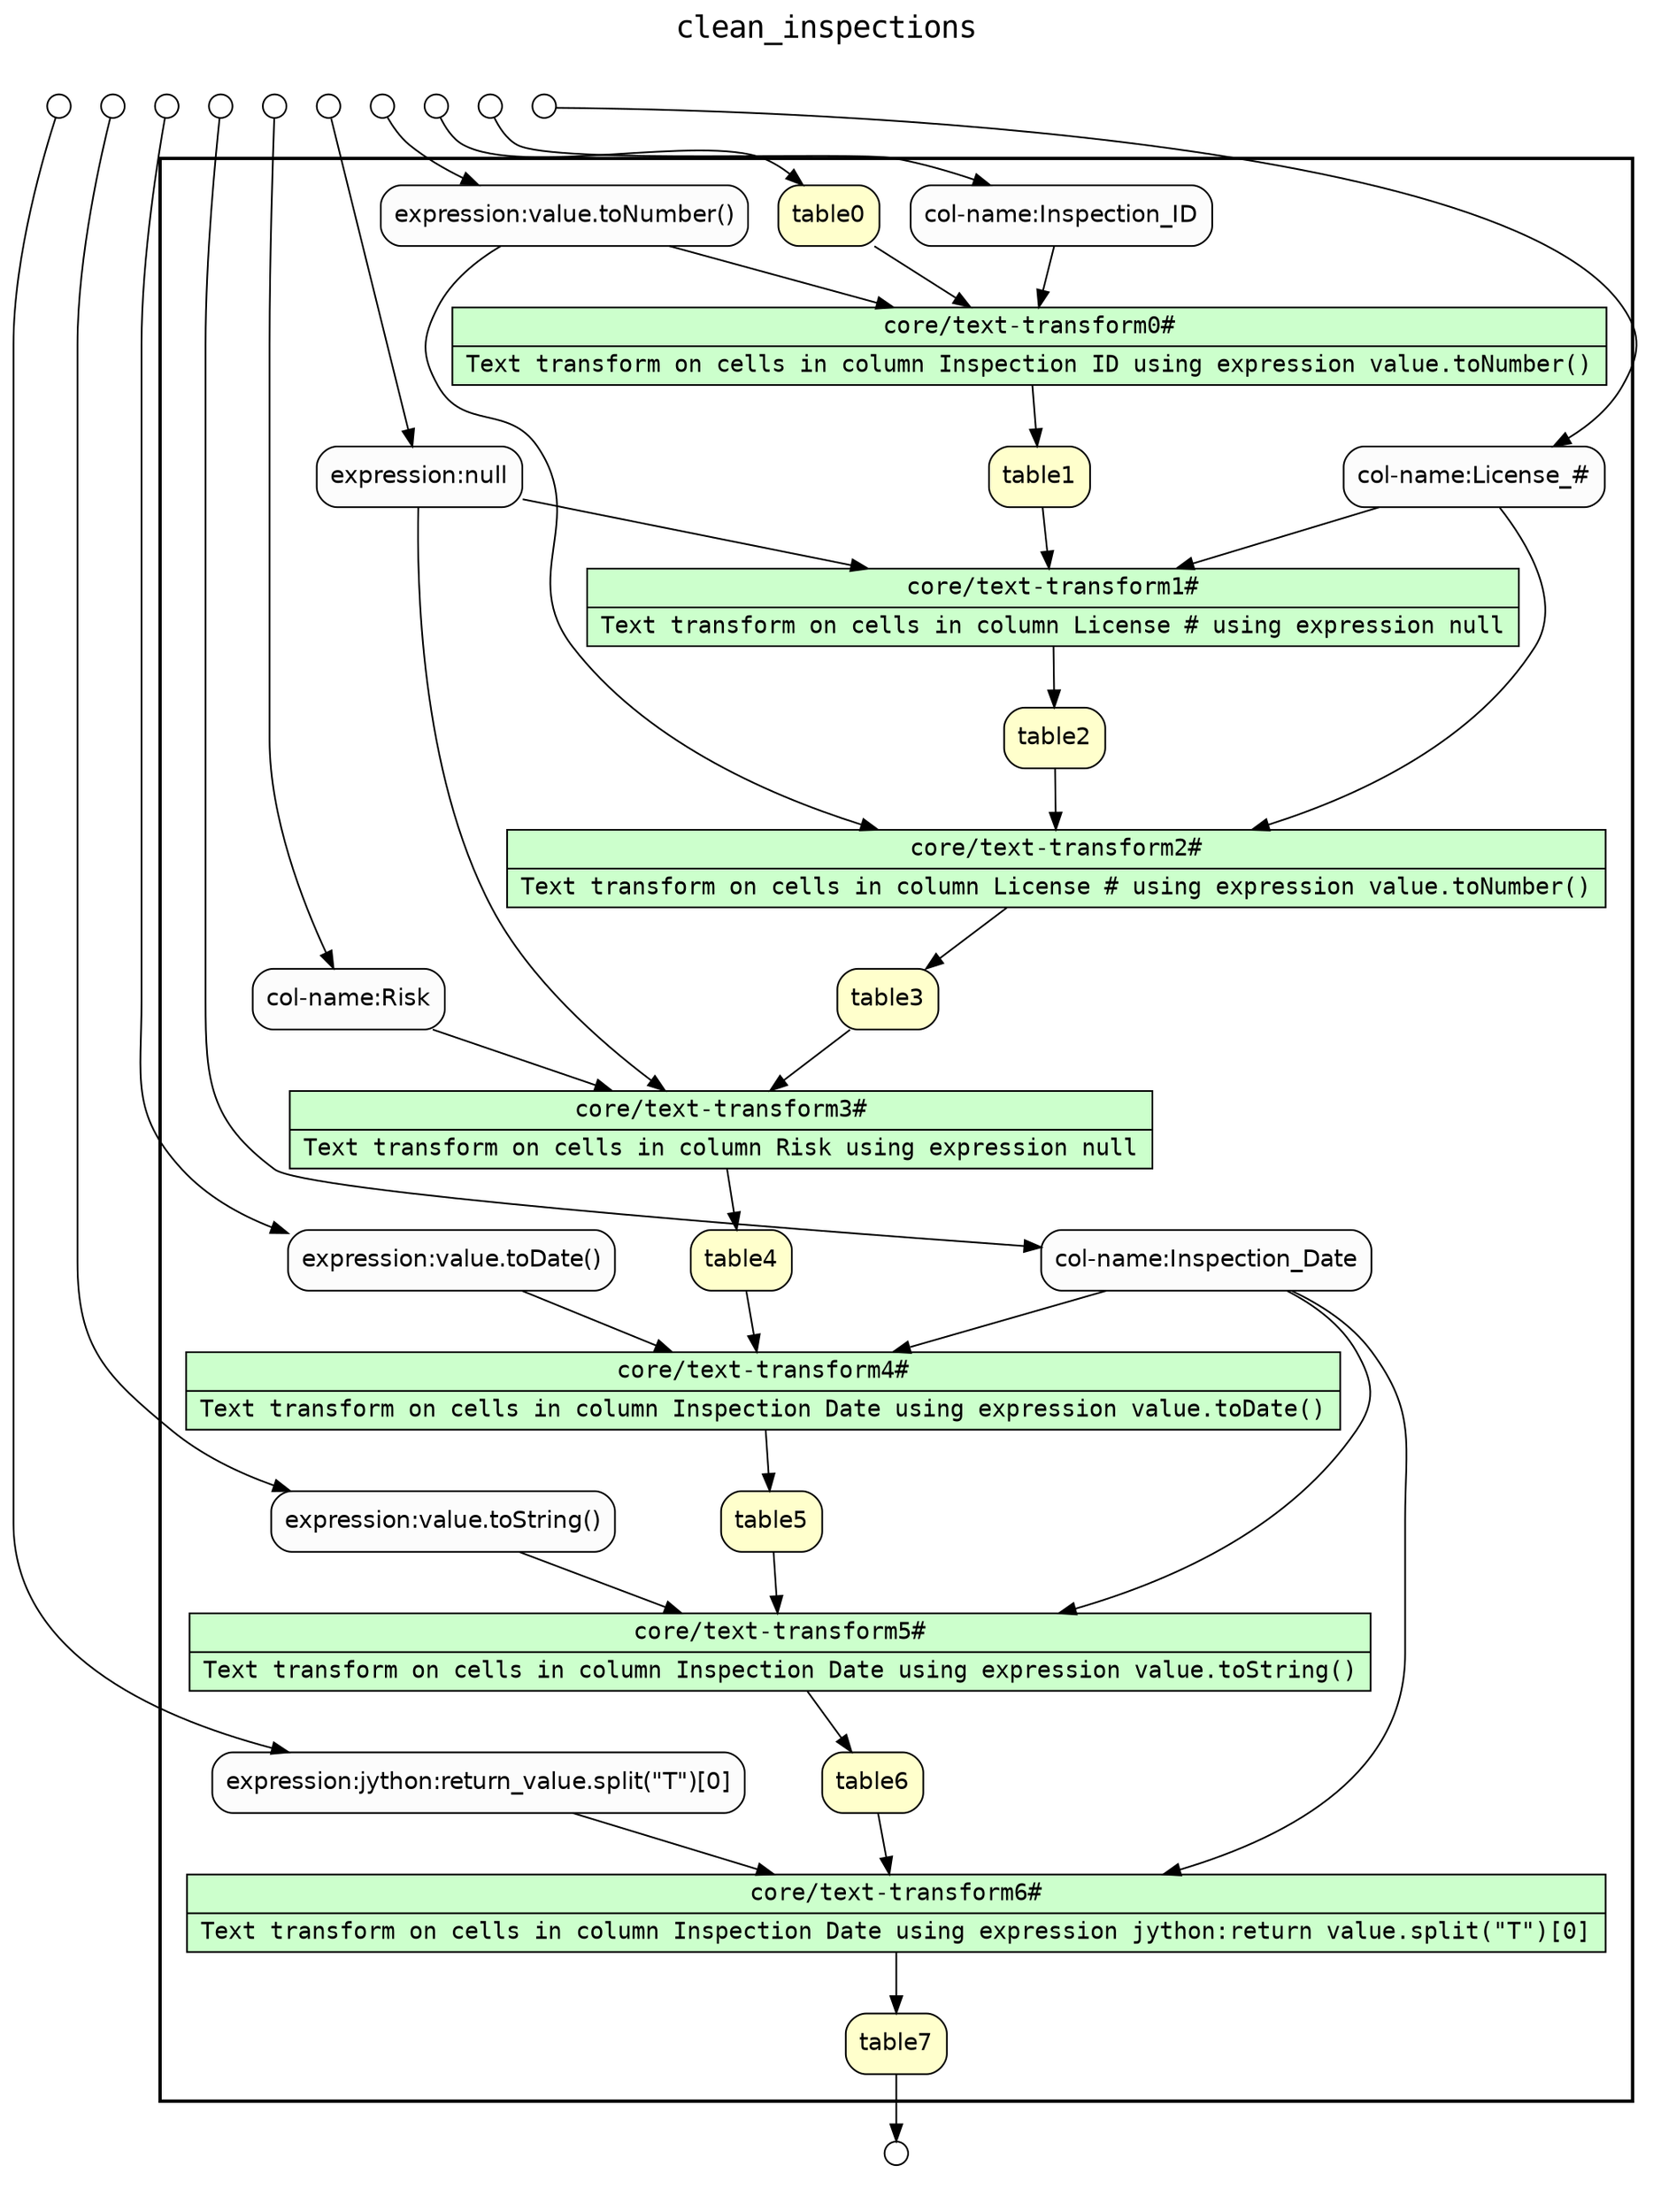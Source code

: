 digraph Workflow {
rankdir=TB
fontname=Courier; fontsize=18; labelloc=t
label=clean_inspections
subgraph cluster_workflow_box_outer { label=""; color=black; penwidth=2
subgraph cluster_workflow_box_inner { label=""; color=white
node[shape=box style=filled fillcolor="#CCFFCC" peripheries=1 fontname=Courier]
"core/text-transform0#" [shape=record rankdir=LR label="{<f0> core/text-transform0# |<f1> Text transform on cells in column Inspection ID using expression value.toNumber()}"];
"core/text-transform1#" [shape=record rankdir=LR label="{<f0> core/text-transform1# |<f1> Text transform on cells in column License # using expression null}"];
"core/text-transform2#" [shape=record rankdir=LR label="{<f0> core/text-transform2# |<f1> Text transform on cells in column License # using expression value.toNumber()}"];
"core/text-transform3#" [shape=record rankdir=LR label="{<f0> core/text-transform3# |<f1> Text transform on cells in column Risk using expression null}"];
"core/text-transform4#" [shape=record rankdir=LR label="{<f0> core/text-transform4# |<f1> Text transform on cells in column Inspection Date using expression value.toDate()}"];
"core/text-transform5#" [shape=record rankdir=LR label="{<f0> core/text-transform5# |<f1> Text transform on cells in column Inspection Date using expression value.toString()}"];
"core/text-transform6#" [shape=record rankdir=LR label="{<f0> core/text-transform6# |<f1> Text transform on cells in column Inspection Date using expression jython\:return value.split(\"T\")[0]}"];
node[shape=box style="rounded,filled" fillcolor="#FFFFCC" peripheries=1 fontname=Helvetica]
table7
table0
table1
table2
table3
table4
table5
table6
node[shape=box style="rounded,filled" fillcolor="#FCFCFC" peripheries=1 fontname=Helvetica]
"col-name:Inspection_ID"
"expression:value.toNumber()"
"col-name:License_#"
"expression:null"
"col-name:Risk"
"col-name:Inspection_Date"
"expression:value.toDate()"
"expression:value.toString()"
"expression:jython:return_value.split(\"T\")[0]"
"core/text-transform0#" -> table1
"col-name:Inspection_ID" -> "core/text-transform0#"
"expression:value.toNumber()" -> "core/text-transform0#"
table0 -> "core/text-transform0#"
"core/text-transform1#" -> table2
"col-name:License_#" -> "core/text-transform1#"
"expression:null" -> "core/text-transform1#"
table1 -> "core/text-transform1#"
"core/text-transform2#" -> table3
"col-name:License_#" -> "core/text-transform2#"
"expression:value.toNumber()" -> "core/text-transform2#"
table2 -> "core/text-transform2#"
"core/text-transform3#" -> table4
"col-name:Risk" -> "core/text-transform3#"
"expression:null" -> "core/text-transform3#"
table3 -> "core/text-transform3#"
"core/text-transform4#" -> table5
"col-name:Inspection_Date" -> "core/text-transform4#"
"expression:value.toDate()" -> "core/text-transform4#"
table4 -> "core/text-transform4#"
"core/text-transform5#" -> table6
"col-name:Inspection_Date" -> "core/text-transform5#"
"expression:value.toString()" -> "core/text-transform5#"
table5 -> "core/text-transform5#"
"core/text-transform6#" -> table7
"col-name:Inspection_Date" -> "core/text-transform6#"
"expression:jython:return_value.split(\"T\")[0]" -> "core/text-transform6#"
table6 -> "core/text-transform6#"
}}
subgraph cluster_input_ports_group_outer { label=""; color=white
subgraph cluster_input_ports_group_inner { label=""; color=white
node[shape=circle style="rounded,filled" fillcolor="#FFFFFF" peripheries=1 fontname=Helvetica width=0.2]
"expression:jython:return_value.split(\"T\")[0]_input_port" [label=""]
"col-name:Inspection_Date_input_port" [label=""]
"col-name:Risk_input_port" [label=""]
"expression:value.toNumber()_input_port" [label=""]
"col-name:License_#_input_port" [label=""]
"expression:value.toDate()_input_port" [label=""]
"expression:null_input_port" [label=""]
"col-name:Inspection_ID_input_port" [label=""]
"expression:value.toString()_input_port" [label=""]
table0_input_port [label=""]
}}
subgraph cluster_output_ports_group_outer { label=""; color=white
subgraph cluster_output_ports_group_inner { label=""; color=white
node[shape=circle style="rounded,filled" fillcolor="#FFFFFF" peripheries=1 fontname=Helvetica width=0.2]
table7_output_port [label=""]
}}
"expression:jython:return_value.split(\"T\")[0]_input_port" -> "expression:jython:return_value.split(\"T\")[0]"
"col-name:Inspection_Date_input_port" -> "col-name:Inspection_Date"
"col-name:Risk_input_port" -> "col-name:Risk"
"expression:value.toNumber()_input_port" -> "expression:value.toNumber()"
"col-name:License_#_input_port" -> "col-name:License_#"
"expression:value.toDate()_input_port" -> "expression:value.toDate()"
"expression:null_input_port" -> "expression:null"
"col-name:Inspection_ID_input_port" -> "col-name:Inspection_ID"
"expression:value.toString()_input_port" -> "expression:value.toString()"
table0_input_port -> table0
table7 -> table7_output_port
}
